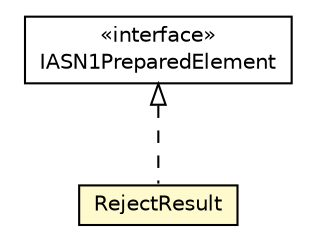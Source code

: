 #!/usr/local/bin/dot
#
# Class diagram 
# Generated by UMLGraph version R5_6-24-gf6e263 (http://www.umlgraph.org/)
#

digraph G {
	edge [fontname="Helvetica",fontsize=10,labelfontname="Helvetica",labelfontsize=10];
	node [fontname="Helvetica",fontsize=10,shape=plaintext];
	nodesep=0.25;
	ranksep=0.5;
	// org.universAAL.lddi.lib.ieeex73std.org.bn.coders.IASN1PreparedElement
	c272760 [label=<<table title="org.universAAL.lddi.lib.ieeex73std.org.bn.coders.IASN1PreparedElement" border="0" cellborder="1" cellspacing="0" cellpadding="2" port="p" href="../../org/bn/coders/IASN1PreparedElement.html">
		<tr><td><table border="0" cellspacing="0" cellpadding="1">
<tr><td align="center" balign="center"> &#171;interface&#187; </td></tr>
<tr><td align="center" balign="center"> IASN1PreparedElement </td></tr>
		</table></td></tr>
		</table>>, URL="../../org/bn/coders/IASN1PreparedElement.html", fontname="Helvetica", fontcolor="black", fontsize=10.0];
	// org.universAAL.lddi.lib.ieeex73std.x73.p20601.RejectResult
	c272931 [label=<<table title="org.universAAL.lddi.lib.ieeex73std.x73.p20601.RejectResult" border="0" cellborder="1" cellspacing="0" cellpadding="2" port="p" bgcolor="lemonChiffon" href="./RejectResult.html">
		<tr><td><table border="0" cellspacing="0" cellpadding="1">
<tr><td align="center" balign="center"> RejectResult </td></tr>
		</table></td></tr>
		</table>>, URL="./RejectResult.html", fontname="Helvetica", fontcolor="black", fontsize=10.0];
	//org.universAAL.lddi.lib.ieeex73std.x73.p20601.RejectResult implements org.universAAL.lddi.lib.ieeex73std.org.bn.coders.IASN1PreparedElement
	c272760:p -> c272931:p [dir=back,arrowtail=empty,style=dashed];
}

